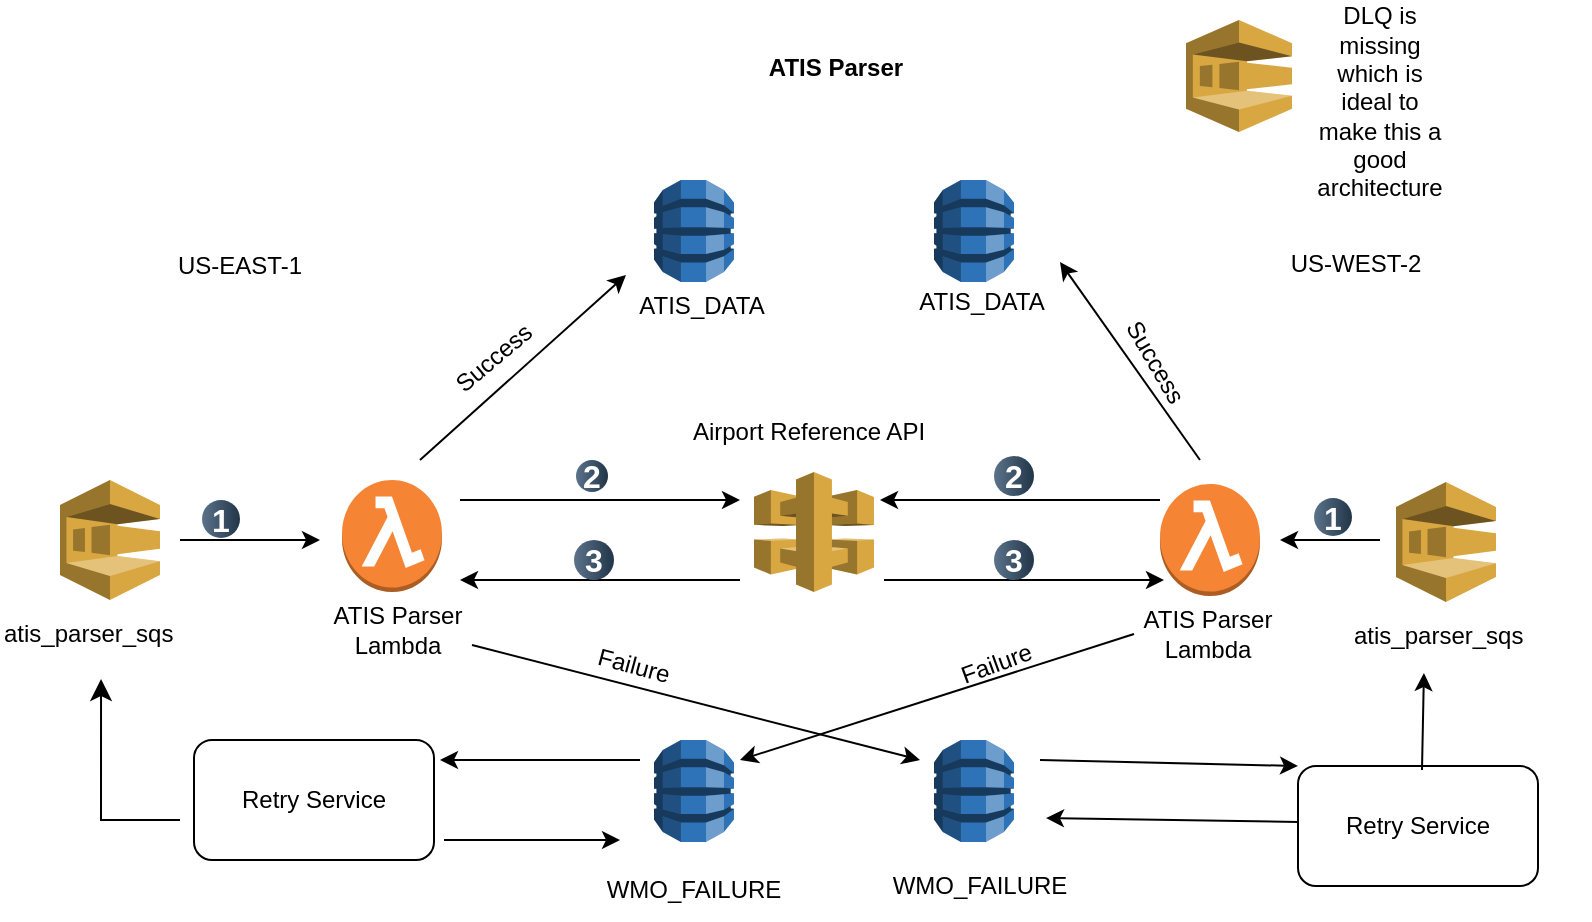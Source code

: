 <mxfile version="28.2.3">
  <diagram name="Page-1" id="XJQzdTubCrK1rBcKPcMS">
    <mxGraphModel dx="778" dy="1606" grid="0" gridSize="10" guides="1" tooltips="1" connect="1" arrows="1" fold="1" page="1" pageScale="1" pageWidth="850" pageHeight="1100" math="0" shadow="0">
      <root>
        <mxCell id="0" />
        <mxCell id="1" parent="0" />
        <mxCell id="s0ba7kLXqi5IzmDwBceu-1" value="" style="outlineConnect=0;dashed=0;verticalLabelPosition=bottom;verticalAlign=top;align=center;html=1;shape=mxgraph.aws3.sqs;fillColor=#D9A741;gradientColor=none;" parent="1" vertex="1">
          <mxGeometry x="80" y="230" width="50" height="60" as="geometry" />
        </mxCell>
        <mxCell id="s0ba7kLXqi5IzmDwBceu-2" value="" style="outlineConnect=0;dashed=0;verticalLabelPosition=bottom;verticalAlign=top;align=center;html=1;shape=mxgraph.aws3.lambda_function;fillColor=#F58534;gradientColor=none;" parent="1" vertex="1">
          <mxGeometry x="221" y="230" width="50" height="56" as="geometry" />
        </mxCell>
        <mxCell id="s0ba7kLXqi5IzmDwBceu-3" value="" style="outlineConnect=0;dashed=0;verticalLabelPosition=bottom;verticalAlign=top;align=center;html=1;shape=mxgraph.aws3.api_gateway;fillColor=#D9A741;gradientColor=none;" parent="1" vertex="1">
          <mxGeometry x="427" y="226" width="60" height="60" as="geometry" />
        </mxCell>
        <mxCell id="s0ba7kLXqi5IzmDwBceu-4" value="" style="outlineConnect=0;dashed=0;verticalLabelPosition=bottom;verticalAlign=top;align=center;html=1;shape=mxgraph.aws3.dynamo_db;fillColor=#2E73B8;gradientColor=none;" parent="1" vertex="1">
          <mxGeometry x="377" y="80" width="40" height="51" as="geometry" />
        </mxCell>
        <mxCell id="s0ba7kLXqi5IzmDwBceu-5" value="" style="outlineConnect=0;dashed=0;verticalLabelPosition=bottom;verticalAlign=top;align=center;html=1;shape=mxgraph.aws3.dynamo_db;fillColor=#2E73B8;gradientColor=none;" parent="1" vertex="1">
          <mxGeometry x="377" y="360" width="40" height="51" as="geometry" />
        </mxCell>
        <mxCell id="s0ba7kLXqi5IzmDwBceu-6" value="" style="outlineConnect=0;dashed=0;verticalLabelPosition=bottom;verticalAlign=top;align=center;html=1;shape=mxgraph.aws3.lambda_function;fillColor=#F58534;gradientColor=none;" parent="1" vertex="1">
          <mxGeometry x="630" y="232" width="50" height="56" as="geometry" />
        </mxCell>
        <mxCell id="s0ba7kLXqi5IzmDwBceu-7" value="" style="outlineConnect=0;dashed=0;verticalLabelPosition=bottom;verticalAlign=top;align=center;html=1;shape=mxgraph.aws3.dynamo_db;fillColor=#2E73B8;gradientColor=none;" parent="1" vertex="1">
          <mxGeometry x="517" y="80" width="40" height="51" as="geometry" />
        </mxCell>
        <mxCell id="s0ba7kLXqi5IzmDwBceu-8" value="" style="outlineConnect=0;dashed=0;verticalLabelPosition=bottom;verticalAlign=top;align=center;html=1;shape=mxgraph.aws3.dynamo_db;fillColor=#2E73B8;gradientColor=none;" parent="1" vertex="1">
          <mxGeometry x="517" y="360" width="40" height="51" as="geometry" />
        </mxCell>
        <mxCell id="s0ba7kLXqi5IzmDwBceu-9" value="ATIS Parser Lambda" style="text;html=1;align=center;verticalAlign=middle;whiteSpace=wrap;rounded=0;" parent="1" vertex="1">
          <mxGeometry x="212" y="290" width="74" height="30" as="geometry" />
        </mxCell>
        <mxCell id="s0ba7kLXqi5IzmDwBceu-10" value="ATIS Parser Lambda" style="text;html=1;align=center;verticalAlign=middle;whiteSpace=wrap;rounded=0;" parent="1" vertex="1">
          <mxGeometry x="617" y="292" width="74" height="30" as="geometry" />
        </mxCell>
        <mxCell id="s0ba7kLXqi5IzmDwBceu-11" value="atis_parser_sqs" style="text;whiteSpace=wrap;" parent="1" vertex="1">
          <mxGeometry x="50" y="293" width="120" height="40" as="geometry" />
        </mxCell>
        <mxCell id="s0ba7kLXqi5IzmDwBceu-12" value="" style="outlineConnect=0;dashed=0;verticalLabelPosition=bottom;verticalAlign=top;align=center;html=1;shape=mxgraph.aws3.sqs;fillColor=#D9A741;gradientColor=none;" parent="1" vertex="1">
          <mxGeometry x="748" y="231" width="50" height="60" as="geometry" />
        </mxCell>
        <mxCell id="s0ba7kLXqi5IzmDwBceu-13" value="atis_parser_sqs" style="text;whiteSpace=wrap;" parent="1" vertex="1">
          <mxGeometry x="725" y="294" width="120" height="40" as="geometry" />
        </mxCell>
        <mxCell id="s0ba7kLXqi5IzmDwBceu-14" value="" style="endArrow=classic;html=1;rounded=0;" parent="1" edge="1">
          <mxGeometry width="50" height="50" relative="1" as="geometry">
            <mxPoint x="280" y="240" as="sourcePoint" />
            <mxPoint x="420" y="240" as="targetPoint" />
          </mxGeometry>
        </mxCell>
        <mxCell id="s0ba7kLXqi5IzmDwBceu-15" value="" style="endArrow=classic;html=1;rounded=0;" parent="1" edge="1">
          <mxGeometry width="50" height="50" relative="1" as="geometry">
            <mxPoint x="140" y="260" as="sourcePoint" />
            <mxPoint x="210" y="260" as="targetPoint" />
          </mxGeometry>
        </mxCell>
        <mxCell id="s0ba7kLXqi5IzmDwBceu-16" value="" style="endArrow=classic;html=1;rounded=0;" parent="1" edge="1">
          <mxGeometry width="50" height="50" relative="1" as="geometry">
            <mxPoint x="420" y="280" as="sourcePoint" />
            <mxPoint x="280" y="280" as="targetPoint" />
          </mxGeometry>
        </mxCell>
        <mxCell id="s0ba7kLXqi5IzmDwBceu-17" value="" style="endArrow=classic;html=1;rounded=0;" parent="1" edge="1">
          <mxGeometry width="50" height="50" relative="1" as="geometry">
            <mxPoint x="630" y="240" as="sourcePoint" />
            <mxPoint x="490" y="240" as="targetPoint" />
          </mxGeometry>
        </mxCell>
        <mxCell id="s0ba7kLXqi5IzmDwBceu-18" value="" style="endArrow=classic;html=1;rounded=0;" parent="1" edge="1">
          <mxGeometry width="50" height="50" relative="1" as="geometry">
            <mxPoint x="492" y="280" as="sourcePoint" />
            <mxPoint x="632" y="280" as="targetPoint" />
          </mxGeometry>
        </mxCell>
        <mxCell id="s0ba7kLXqi5IzmDwBceu-19" value="" style="endArrow=classic;html=1;rounded=0;" parent="1" edge="1">
          <mxGeometry width="50" height="50" relative="1" as="geometry">
            <mxPoint x="740" y="260" as="sourcePoint" />
            <mxPoint x="690" y="260" as="targetPoint" />
          </mxGeometry>
        </mxCell>
        <mxCell id="s0ba7kLXqi5IzmDwBceu-23" value="ATIS_DATA" style="text;html=1;align=center;verticalAlign=middle;whiteSpace=wrap;rounded=0;" parent="1" vertex="1">
          <mxGeometry x="371" y="128" width="60" height="30" as="geometry" />
        </mxCell>
        <mxCell id="s0ba7kLXqi5IzmDwBceu-24" value="ATIS_DATA" style="text;html=1;align=center;verticalAlign=middle;whiteSpace=wrap;rounded=0;" parent="1" vertex="1">
          <mxGeometry x="511" y="126" width="60" height="30" as="geometry" />
        </mxCell>
        <mxCell id="s0ba7kLXqi5IzmDwBceu-25" value="WMO_FAILURE" style="text;html=1;align=center;verticalAlign=middle;whiteSpace=wrap;rounded=0;" parent="1" vertex="1">
          <mxGeometry x="367" y="420" width="60" height="30" as="geometry" />
        </mxCell>
        <mxCell id="s0ba7kLXqi5IzmDwBceu-26" value="WMO_FAILURE" style="text;html=1;align=center;verticalAlign=middle;whiteSpace=wrap;rounded=0;" parent="1" vertex="1">
          <mxGeometry x="510" y="418" width="60" height="30" as="geometry" />
        </mxCell>
        <mxCell id="s0ba7kLXqi5IzmDwBceu-27" value="" style="endArrow=classic;html=1;rounded=0;entryX=-0.133;entryY=-0.017;entryDx=0;entryDy=0;entryPerimeter=0;" parent="1" target="s0ba7kLXqi5IzmDwBceu-23" edge="1">
          <mxGeometry width="50" height="50" relative="1" as="geometry">
            <mxPoint x="260" y="220" as="sourcePoint" />
            <mxPoint x="323" y="165" as="targetPoint" />
          </mxGeometry>
        </mxCell>
        <mxCell id="s0ba7kLXqi5IzmDwBceu-28" value="" style="endArrow=classic;html=1;rounded=0;entryX=1;entryY=0.5;entryDx=0;entryDy=0;" parent="1" edge="1">
          <mxGeometry width="50" height="50" relative="1" as="geometry">
            <mxPoint x="650" y="220" as="sourcePoint" />
            <mxPoint x="580" y="121" as="targetPoint" />
          </mxGeometry>
        </mxCell>
        <mxCell id="s0ba7kLXqi5IzmDwBceu-30" value="" style="endArrow=classic;html=1;rounded=0;exitX=1;exitY=0.75;exitDx=0;exitDy=0;" parent="1" source="s0ba7kLXqi5IzmDwBceu-9" edge="1">
          <mxGeometry width="50" height="50" relative="1" as="geometry">
            <mxPoint x="293" y="348" as="sourcePoint" />
            <mxPoint x="510" y="370" as="targetPoint" />
          </mxGeometry>
        </mxCell>
        <mxCell id="s0ba7kLXqi5IzmDwBceu-33" value="" style="endArrow=classic;html=1;rounded=0;exitX=0;exitY=0.5;exitDx=0;exitDy=0;" parent="1" source="s0ba7kLXqi5IzmDwBceu-10" edge="1">
          <mxGeometry width="50" height="50" relative="1" as="geometry">
            <mxPoint x="468" y="344" as="sourcePoint" />
            <mxPoint x="420" y="370" as="targetPoint" />
          </mxGeometry>
        </mxCell>
        <mxCell id="s0ba7kLXqi5IzmDwBceu-35" value="ATIS Parser" style="text;html=1;align=center;verticalAlign=middle;whiteSpace=wrap;rounded=0;fontStyle=1" parent="1" vertex="1">
          <mxGeometry x="343" y="9" width="250" height="30" as="geometry" />
        </mxCell>
        <mxCell id="s0ba7kLXqi5IzmDwBceu-36" value="Success" style="text;html=1;align=center;verticalAlign=middle;whiteSpace=wrap;rounded=0;rotation=-40;" parent="1" vertex="1">
          <mxGeometry x="267" y="154" width="60" height="30" as="geometry" />
        </mxCell>
        <mxCell id="s0ba7kLXqi5IzmDwBceu-37" value="Success" style="text;html=1;align=center;verticalAlign=middle;whiteSpace=wrap;rounded=0;rotation=60;" parent="1" vertex="1">
          <mxGeometry x="597.623" y="155.774" width="60" height="30" as="geometry" />
        </mxCell>
        <mxCell id="s0ba7kLXqi5IzmDwBceu-38" value="Retry Service" style="rounded=1;whiteSpace=wrap;html=1;" parent="1" vertex="1">
          <mxGeometry x="147" y="360" width="120" height="60" as="geometry" />
        </mxCell>
        <mxCell id="s0ba7kLXqi5IzmDwBceu-41" value="" style="edgeStyle=segmentEdgeStyle;endArrow=classic;html=1;curved=0;rounded=0;endSize=8;startSize=8;entryX=0.421;entryY=0.913;entryDx=0;entryDy=0;entryPerimeter=0;" parent="1" target="s0ba7kLXqi5IzmDwBceu-11" edge="1">
          <mxGeometry width="50" height="50" relative="1" as="geometry">
            <mxPoint x="140" y="400" as="sourcePoint" />
            <mxPoint x="100" y="340" as="targetPoint" />
          </mxGeometry>
        </mxCell>
        <mxCell id="s0ba7kLXqi5IzmDwBceu-42" value="" style="endArrow=classic;html=1;rounded=0;" parent="1" edge="1">
          <mxGeometry width="50" height="50" relative="1" as="geometry">
            <mxPoint x="272" y="410" as="sourcePoint" />
            <mxPoint x="360" y="410" as="targetPoint" />
          </mxGeometry>
        </mxCell>
        <mxCell id="s0ba7kLXqi5IzmDwBceu-43" value="" style="endArrow=classic;html=1;rounded=0;" parent="1" edge="1">
          <mxGeometry width="50" height="50" relative="1" as="geometry">
            <mxPoint x="370" y="370" as="sourcePoint" />
            <mxPoint x="270" y="370" as="targetPoint" />
          </mxGeometry>
        </mxCell>
        <mxCell id="s0ba7kLXqi5IzmDwBceu-44" value="Retry Service" style="rounded=1;whiteSpace=wrap;html=1;" parent="1" vertex="1">
          <mxGeometry x="699" y="373" width="120" height="60" as="geometry" />
        </mxCell>
        <mxCell id="s0ba7kLXqi5IzmDwBceu-45" value="" style="endArrow=classic;html=1;rounded=0;entryX=0;entryY=0;entryDx=0;entryDy=0;" parent="1" target="s0ba7kLXqi5IzmDwBceu-44" edge="1">
          <mxGeometry width="50" height="50" relative="1" as="geometry">
            <mxPoint x="570" y="370" as="sourcePoint" />
            <mxPoint x="678" y="380" as="targetPoint" />
          </mxGeometry>
        </mxCell>
        <mxCell id="s0ba7kLXqi5IzmDwBceu-46" value="" style="endArrow=classic;html=1;rounded=0;exitX=0.6;exitY=-0.033;exitDx=0;exitDy=0;exitPerimeter=0;entryX=0.308;entryY=0.813;entryDx=0;entryDy=0;entryPerimeter=0;" parent="1" target="s0ba7kLXqi5IzmDwBceu-13" edge="1">
          <mxGeometry width="50" height="50" relative="1" as="geometry">
            <mxPoint x="761" y="375.02" as="sourcePoint" />
            <mxPoint x="770.411" y="334" as="targetPoint" />
          </mxGeometry>
        </mxCell>
        <mxCell id="s0ba7kLXqi5IzmDwBceu-48" value="" style="endArrow=classic;html=1;rounded=0;exitX=0;exitY=0.5;exitDx=0;exitDy=0;" parent="1" edge="1">
          <mxGeometry width="50" height="50" relative="1" as="geometry">
            <mxPoint x="699" y="401" as="sourcePoint" />
            <mxPoint x="573" y="399" as="targetPoint" />
          </mxGeometry>
        </mxCell>
        <mxCell id="s0ba7kLXqi5IzmDwBceu-49" value="1" style="ellipse;whiteSpace=wrap;html=1;aspect=fixed;rotation=0;gradientColor=#223548;strokeColor=none;gradientDirection=east;fillColor=#5b738b;rounded=0;pointerEvents=0;fontFamily=Helvetica;fontSize=16;fontColor=#FFFFFF;spacingTop=4;spacingBottom=4;spacingLeft=4;spacingRight=4;points=[];fontStyle=1" parent="1" vertex="1">
          <mxGeometry x="151" y="240" width="19" height="19" as="geometry" />
        </mxCell>
        <mxCell id="s0ba7kLXqi5IzmDwBceu-50" value="2" style="ellipse;whiteSpace=wrap;html=1;aspect=fixed;rotation=0;gradientColor=#223548;strokeColor=none;gradientDirection=east;fillColor=#5b738b;rounded=0;pointerEvents=0;fontFamily=Helvetica;fontSize=16;fontColor=#FFFFFF;spacingTop=4;spacingBottom=4;spacingLeft=4;spacingRight=4;points=[];fontStyle=1" parent="1" vertex="1">
          <mxGeometry x="338" y="220" width="16" height="16" as="geometry" />
        </mxCell>
        <mxCell id="s0ba7kLXqi5IzmDwBceu-51" value="3" style="ellipse;whiteSpace=wrap;html=1;aspect=fixed;rotation=0;gradientColor=#223548;strokeColor=none;gradientDirection=east;fillColor=#5b738b;rounded=0;pointerEvents=0;fontFamily=Helvetica;fontSize=16;fontColor=#FFFFFF;spacingTop=4;spacingBottom=4;spacingLeft=4;spacingRight=4;points=[];fontStyle=1" parent="1" vertex="1">
          <mxGeometry x="337" y="260" width="20" height="20" as="geometry" />
        </mxCell>
        <mxCell id="s0ba7kLXqi5IzmDwBceu-52" value="1" style="ellipse;whiteSpace=wrap;html=1;aspect=fixed;rotation=0;gradientColor=#223548;strokeColor=none;gradientDirection=east;fillColor=#5b738b;rounded=0;pointerEvents=0;fontFamily=Helvetica;fontSize=16;fontColor=#FFFFFF;spacingTop=4;spacingBottom=4;spacingLeft=4;spacingRight=4;points=[];fontStyle=1" parent="1" vertex="1">
          <mxGeometry x="707" y="239" width="19" height="19" as="geometry" />
        </mxCell>
        <mxCell id="s0ba7kLXqi5IzmDwBceu-53" value="2" style="ellipse;whiteSpace=wrap;html=1;aspect=fixed;rotation=0;gradientColor=#223548;strokeColor=none;gradientDirection=east;fillColor=#5b738b;rounded=0;pointerEvents=0;fontFamily=Helvetica;fontSize=16;fontColor=#FFFFFF;spacingTop=4;spacingBottom=4;spacingLeft=4;spacingRight=4;points=[];fontStyle=1" parent="1" vertex="1">
          <mxGeometry x="547" y="218" width="20" height="20" as="geometry" />
        </mxCell>
        <mxCell id="s0ba7kLXqi5IzmDwBceu-54" value="3" style="ellipse;whiteSpace=wrap;html=1;aspect=fixed;rotation=0;gradientColor=#223548;strokeColor=none;gradientDirection=east;fillColor=#5b738b;rounded=0;pointerEvents=0;fontFamily=Helvetica;fontSize=16;fontColor=#FFFFFF;spacingTop=4;spacingBottom=4;spacingLeft=4;spacingRight=4;points=[];fontStyle=1" parent="1" vertex="1">
          <mxGeometry x="547" y="260" width="20" height="20" as="geometry" />
        </mxCell>
        <mxCell id="s0ba7kLXqi5IzmDwBceu-55" value="Failure" style="text;html=1;align=center;verticalAlign=middle;whiteSpace=wrap;rounded=0;rotation=15;" parent="1" vertex="1">
          <mxGeometry x="337" y="308" width="60" height="30" as="geometry" />
        </mxCell>
        <mxCell id="s0ba7kLXqi5IzmDwBceu-56" value="Failure" style="text;html=1;align=center;verticalAlign=middle;whiteSpace=wrap;rounded=0;rotation=-20;" parent="1" vertex="1">
          <mxGeometry x="509.57" y="307.47" width="77.14" height="30" as="geometry" />
        </mxCell>
        <mxCell id="jEZvGeoOks8BfHwgp4Ao-1" value="US-EAST-1" style="text;html=1;align=center;verticalAlign=middle;whiteSpace=wrap;rounded=0;" vertex="1" parent="1">
          <mxGeometry x="136" y="108" width="68" height="30" as="geometry" />
        </mxCell>
        <mxCell id="jEZvGeoOks8BfHwgp4Ao-2" value="US-WEST-2" style="text;html=1;align=center;verticalAlign=middle;whiteSpace=wrap;rounded=0;" vertex="1" parent="1">
          <mxGeometry x="694" y="107" width="68" height="30" as="geometry" />
        </mxCell>
        <mxCell id="jEZvGeoOks8BfHwgp4Ao-3" value="Airport Reference API" style="text;html=1;align=center;verticalAlign=middle;whiteSpace=wrap;rounded=0;" vertex="1" parent="1">
          <mxGeometry x="392" y="191" width="125" height="30" as="geometry" />
        </mxCell>
        <mxCell id="jEZvGeoOks8BfHwgp4Ao-4" value="" style="outlineConnect=0;dashed=0;verticalLabelPosition=bottom;verticalAlign=top;align=center;html=1;shape=mxgraph.aws3.sqs;fillColor=#D9A741;gradientColor=none;" vertex="1" parent="1">
          <mxGeometry x="643" width="53" height="56" as="geometry" />
        </mxCell>
        <mxCell id="jEZvGeoOks8BfHwgp4Ao-5" value="DLQ is missing which is ideal to make this a good architecture" style="text;html=1;align=center;verticalAlign=middle;whiteSpace=wrap;rounded=0;" vertex="1" parent="1">
          <mxGeometry x="710" y="26" width="60" height="30" as="geometry" />
        </mxCell>
      </root>
    </mxGraphModel>
  </diagram>
</mxfile>
